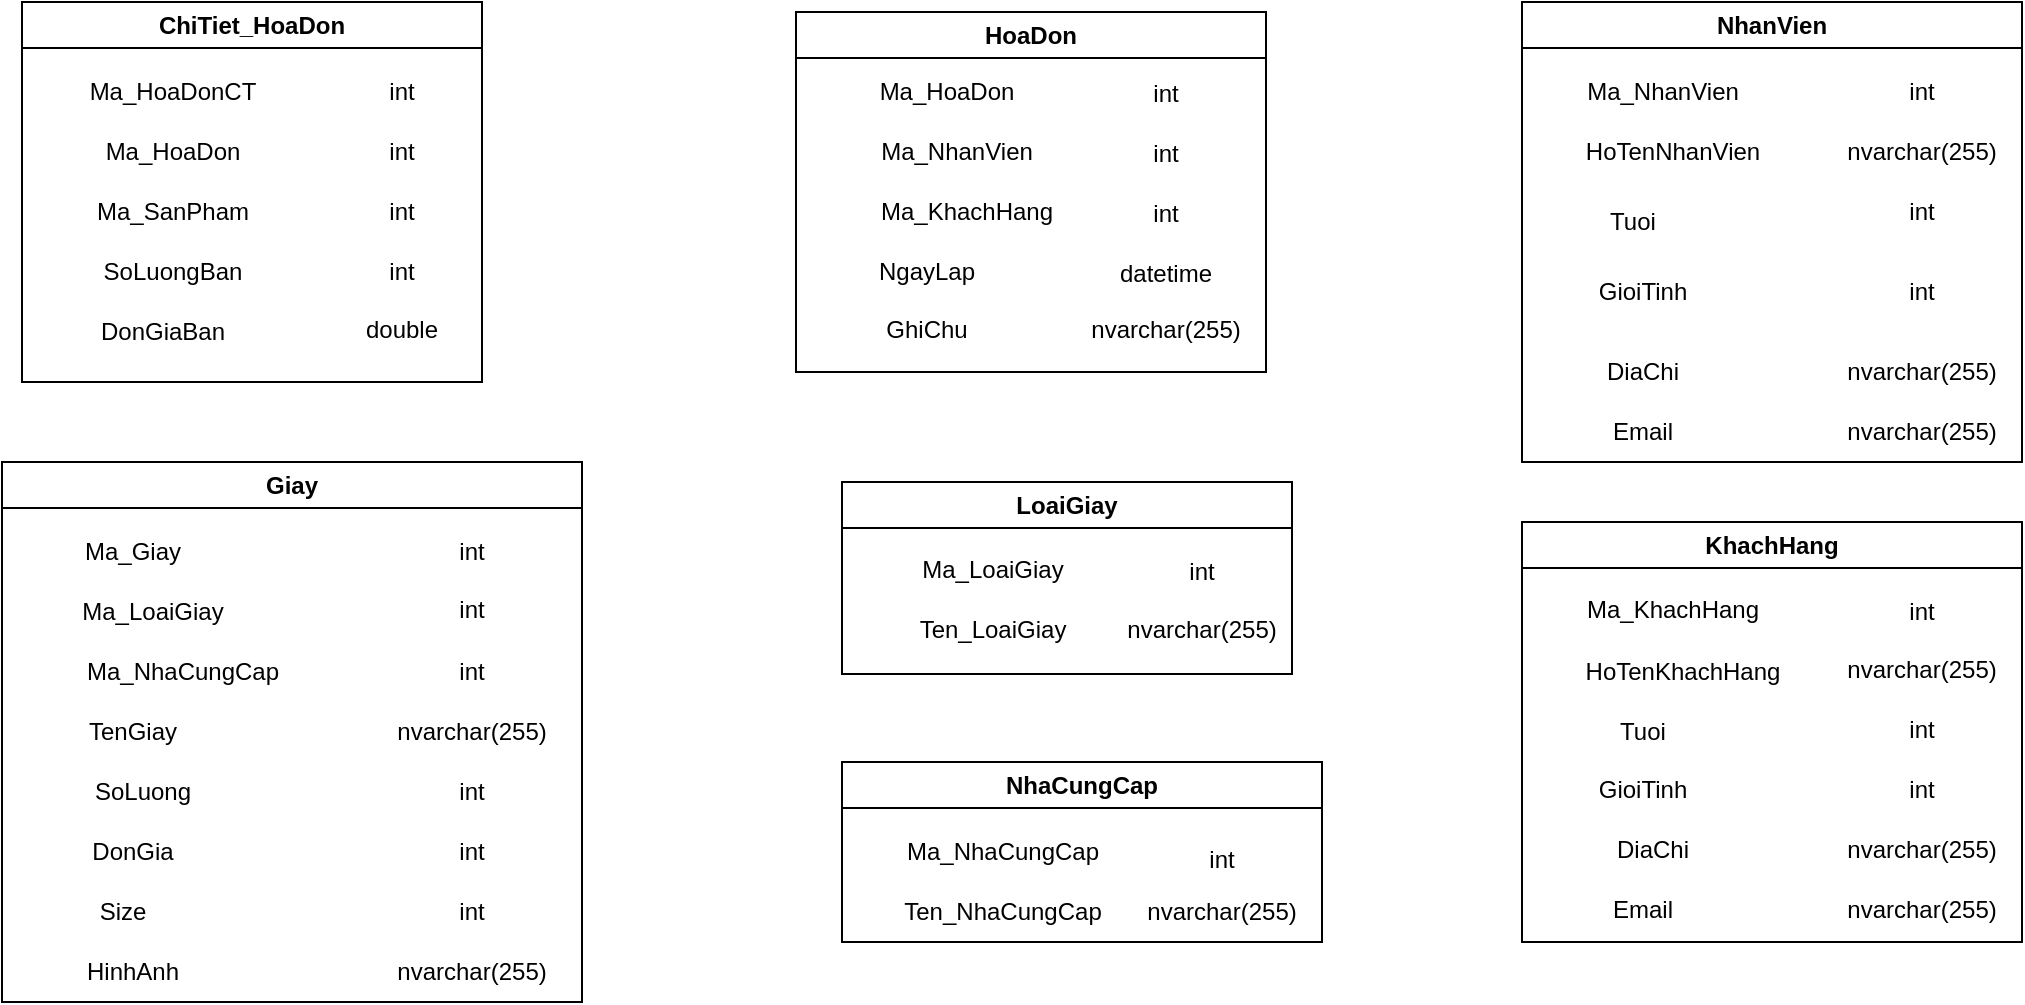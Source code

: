 <mxfile version="24.4.4" type="device">
  <diagram name="Trang-1" id="lCZsk_O8l9YjOecR3Z1G">
    <mxGraphModel dx="1120" dy="506" grid="1" gridSize="10" guides="1" tooltips="1" connect="1" arrows="1" fold="1" page="1" pageScale="1" pageWidth="1169" pageHeight="827" math="0" shadow="0">
      <root>
        <mxCell id="0" />
        <mxCell id="1" parent="0" />
        <mxCell id="Q9QEauGawCDwBgFbKT4X-1" value="ChiTiet_HoaDon" style="swimlane;whiteSpace=wrap;html=1;" parent="1" vertex="1">
          <mxGeometry x="80" y="120" width="230" height="190" as="geometry" />
        </mxCell>
        <mxCell id="Q9QEauGawCDwBgFbKT4X-2" value="Ma_HoaDon" style="text;html=1;align=center;verticalAlign=middle;resizable=0;points=[];autosize=1;strokeColor=none;fillColor=none;" parent="Q9QEauGawCDwBgFbKT4X-1" vertex="1">
          <mxGeometry x="30" y="60" width="90" height="30" as="geometry" />
        </mxCell>
        <mxCell id="Q9QEauGawCDwBgFbKT4X-3" value="Ma_SanPham" style="text;html=1;align=center;verticalAlign=middle;resizable=0;points=[];autosize=1;strokeColor=none;fillColor=none;" parent="Q9QEauGawCDwBgFbKT4X-1" vertex="1">
          <mxGeometry x="25" y="90" width="100" height="30" as="geometry" />
        </mxCell>
        <mxCell id="Q9QEauGawCDwBgFbKT4X-4" value="SoLuongBan" style="text;html=1;align=center;verticalAlign=middle;resizable=0;points=[];autosize=1;strokeColor=none;fillColor=none;" parent="Q9QEauGawCDwBgFbKT4X-1" vertex="1">
          <mxGeometry x="30" y="120" width="90" height="30" as="geometry" />
        </mxCell>
        <mxCell id="Q9QEauGawCDwBgFbKT4X-5" value="DonGiaBan" style="text;html=1;align=center;verticalAlign=middle;resizable=0;points=[];autosize=1;strokeColor=none;fillColor=none;" parent="Q9QEauGawCDwBgFbKT4X-1" vertex="1">
          <mxGeometry x="25" y="150" width="90" height="30" as="geometry" />
        </mxCell>
        <mxCell id="Q9QEauGawCDwBgFbKT4X-11" value="Ma_HoaDonCT" style="text;html=1;align=center;verticalAlign=middle;resizable=0;points=[];autosize=1;strokeColor=none;fillColor=none;" parent="Q9QEauGawCDwBgFbKT4X-1" vertex="1">
          <mxGeometry x="20" y="30" width="110" height="30" as="geometry" />
        </mxCell>
        <mxCell id="uWPdGj5rHNpV1zjHpdd7-28" value="int" style="text;html=1;align=center;verticalAlign=middle;whiteSpace=wrap;rounded=0;" parent="Q9QEauGawCDwBgFbKT4X-1" vertex="1">
          <mxGeometry x="160" y="30" width="60" height="30" as="geometry" />
        </mxCell>
        <mxCell id="uWPdGj5rHNpV1zjHpdd7-29" value="int" style="text;html=1;align=center;verticalAlign=middle;whiteSpace=wrap;rounded=0;" parent="Q9QEauGawCDwBgFbKT4X-1" vertex="1">
          <mxGeometry x="160" y="60" width="60" height="30" as="geometry" />
        </mxCell>
        <mxCell id="uWPdGj5rHNpV1zjHpdd7-30" value="int" style="text;html=1;align=center;verticalAlign=middle;whiteSpace=wrap;rounded=0;" parent="Q9QEauGawCDwBgFbKT4X-1" vertex="1">
          <mxGeometry x="160" y="90" width="60" height="30" as="geometry" />
        </mxCell>
        <mxCell id="uWPdGj5rHNpV1zjHpdd7-31" value="int" style="text;html=1;align=center;verticalAlign=middle;whiteSpace=wrap;rounded=0;" parent="Q9QEauGawCDwBgFbKT4X-1" vertex="1">
          <mxGeometry x="160" y="120" width="60" height="30" as="geometry" />
        </mxCell>
        <mxCell id="uWPdGj5rHNpV1zjHpdd7-32" value="double" style="text;html=1;align=center;verticalAlign=middle;whiteSpace=wrap;rounded=0;" parent="Q9QEauGawCDwBgFbKT4X-1" vertex="1">
          <mxGeometry x="160" y="149" width="60" height="30" as="geometry" />
        </mxCell>
        <mxCell id="Q9QEauGawCDwBgFbKT4X-6" value="HoaDon" style="swimlane;whiteSpace=wrap;html=1;" parent="1" vertex="1">
          <mxGeometry x="467" y="125" width="235" height="180" as="geometry" />
        </mxCell>
        <mxCell id="Q9QEauGawCDwBgFbKT4X-7" value="Ma_HoaDon" style="text;html=1;align=center;verticalAlign=middle;resizable=0;points=[];autosize=1;strokeColor=none;fillColor=none;" parent="Q9QEauGawCDwBgFbKT4X-6" vertex="1">
          <mxGeometry x="30" y="25" width="90" height="30" as="geometry" />
        </mxCell>
        <mxCell id="Q9QEauGawCDwBgFbKT4X-8" value="Ma_NhanVien" style="text;html=1;align=center;verticalAlign=middle;resizable=0;points=[];autosize=1;strokeColor=none;fillColor=none;" parent="Q9QEauGawCDwBgFbKT4X-6" vertex="1">
          <mxGeometry x="30" y="55" width="100" height="30" as="geometry" />
        </mxCell>
        <mxCell id="Q9QEauGawCDwBgFbKT4X-9" value="NgayLap" style="text;html=1;align=center;verticalAlign=middle;resizable=0;points=[];autosize=1;strokeColor=none;fillColor=none;" parent="Q9QEauGawCDwBgFbKT4X-6" vertex="1">
          <mxGeometry x="30" y="115" width="70" height="30" as="geometry" />
        </mxCell>
        <mxCell id="Q9QEauGawCDwBgFbKT4X-12" value="Ma_KhachHang" style="text;html=1;align=center;verticalAlign=middle;resizable=0;points=[];autosize=1;strokeColor=none;fillColor=none;" parent="Q9QEauGawCDwBgFbKT4X-6" vertex="1">
          <mxGeometry x="30" y="85" width="110" height="30" as="geometry" />
        </mxCell>
        <mxCell id="uWPdGj5rHNpV1zjHpdd7-22" value="GhiChu" style="text;html=1;align=center;verticalAlign=middle;resizable=0;points=[];autosize=1;strokeColor=none;fillColor=none;" parent="Q9QEauGawCDwBgFbKT4X-6" vertex="1">
          <mxGeometry x="35" y="144" width="60" height="30" as="geometry" />
        </mxCell>
        <mxCell id="uWPdGj5rHNpV1zjHpdd7-47" value="datetime" style="text;html=1;align=center;verticalAlign=middle;whiteSpace=wrap;rounded=0;" parent="Q9QEauGawCDwBgFbKT4X-6" vertex="1">
          <mxGeometry x="155" y="115.5" width="60" height="30" as="geometry" />
        </mxCell>
        <mxCell id="uWPdGj5rHNpV1zjHpdd7-48" value="int" style="text;html=1;align=center;verticalAlign=middle;whiteSpace=wrap;rounded=0;" parent="Q9QEauGawCDwBgFbKT4X-6" vertex="1">
          <mxGeometry x="155" y="85.5" width="60" height="30" as="geometry" />
        </mxCell>
        <mxCell id="uWPdGj5rHNpV1zjHpdd7-49" value="int" style="text;html=1;align=center;verticalAlign=middle;whiteSpace=wrap;rounded=0;" parent="Q9QEauGawCDwBgFbKT4X-6" vertex="1">
          <mxGeometry x="155" y="55.5" width="60" height="30" as="geometry" />
        </mxCell>
        <mxCell id="uWPdGj5rHNpV1zjHpdd7-50" value="int" style="text;html=1;align=center;verticalAlign=middle;whiteSpace=wrap;rounded=0;" parent="Q9QEauGawCDwBgFbKT4X-6" vertex="1">
          <mxGeometry x="155" y="25.5" width="60" height="30" as="geometry" />
        </mxCell>
        <mxCell id="uWPdGj5rHNpV1zjHpdd7-51" value="nvarchar(255)" style="text;html=1;align=center;verticalAlign=middle;whiteSpace=wrap;rounded=0;" parent="Q9QEauGawCDwBgFbKT4X-6" vertex="1">
          <mxGeometry x="155" y="144" width="60" height="30" as="geometry" />
        </mxCell>
        <mxCell id="-cG7zTSQfQ2jk9e7DxUJ-1" value="NhanVien" style="swimlane;whiteSpace=wrap;html=1;" parent="1" vertex="1">
          <mxGeometry x="830" y="120" width="250" height="230" as="geometry" />
        </mxCell>
        <mxCell id="-cG7zTSQfQ2jk9e7DxUJ-3" value="Ma_NhanVien" style="text;html=1;align=center;verticalAlign=middle;resizable=0;points=[];autosize=1;strokeColor=none;fillColor=none;" parent="-cG7zTSQfQ2jk9e7DxUJ-1" vertex="1">
          <mxGeometry x="20" y="30" width="100" height="30" as="geometry" />
        </mxCell>
        <mxCell id="-cG7zTSQfQ2jk9e7DxUJ-4" value="Tuoi" style="text;html=1;align=center;verticalAlign=middle;resizable=0;points=[];autosize=1;strokeColor=none;fillColor=none;" parent="-cG7zTSQfQ2jk9e7DxUJ-1" vertex="1">
          <mxGeometry x="30" y="95" width="50" height="30" as="geometry" />
        </mxCell>
        <mxCell id="-cG7zTSQfQ2jk9e7DxUJ-5" value="GioiTinh" style="text;html=1;align=center;verticalAlign=middle;resizable=0;points=[];autosize=1;strokeColor=none;fillColor=none;" parent="-cG7zTSQfQ2jk9e7DxUJ-1" vertex="1">
          <mxGeometry x="25" y="130" width="70" height="30" as="geometry" />
        </mxCell>
        <mxCell id="-cG7zTSQfQ2jk9e7DxUJ-6" value="HoTenNhanVien" style="text;html=1;align=center;verticalAlign=middle;resizable=0;points=[];autosize=1;strokeColor=none;fillColor=none;" parent="-cG7zTSQfQ2jk9e7DxUJ-1" vertex="1">
          <mxGeometry x="20" y="60" width="110" height="30" as="geometry" />
        </mxCell>
        <mxCell id="-cG7zTSQfQ2jk9e7DxUJ-7" value="DiaChi" style="text;html=1;align=center;verticalAlign=middle;resizable=0;points=[];autosize=1;strokeColor=none;fillColor=none;" parent="-cG7zTSQfQ2jk9e7DxUJ-1" vertex="1">
          <mxGeometry x="30" y="170" width="60" height="30" as="geometry" />
        </mxCell>
        <mxCell id="uWPdGj5rHNpV1zjHpdd7-26" value="int" style="text;html=1;align=center;verticalAlign=middle;whiteSpace=wrap;rounded=0;" parent="-cG7zTSQfQ2jk9e7DxUJ-1" vertex="1">
          <mxGeometry x="170" y="130" width="60" height="30" as="geometry" />
        </mxCell>
        <mxCell id="uWPdGj5rHNpV1zjHpdd7-23" value="int" style="text;html=1;align=center;verticalAlign=middle;whiteSpace=wrap;rounded=0;" parent="-cG7zTSQfQ2jk9e7DxUJ-1" vertex="1">
          <mxGeometry x="170" y="90" width="60" height="30" as="geometry" />
        </mxCell>
        <mxCell id="uWPdGj5rHNpV1zjHpdd7-27" value="int" style="text;html=1;align=center;verticalAlign=middle;whiteSpace=wrap;rounded=0;" parent="-cG7zTSQfQ2jk9e7DxUJ-1" vertex="1">
          <mxGeometry x="170" y="30" width="60" height="30" as="geometry" />
        </mxCell>
        <mxCell id="uWPdGj5rHNpV1zjHpdd7-33" value="Email" style="text;html=1;align=center;verticalAlign=middle;resizable=0;points=[];autosize=1;strokeColor=none;fillColor=none;" parent="-cG7zTSQfQ2jk9e7DxUJ-1" vertex="1">
          <mxGeometry x="35" y="200" width="50" height="30" as="geometry" />
        </mxCell>
        <mxCell id="uWPdGj5rHNpV1zjHpdd7-36" value="nvarchar(255)" style="text;html=1;align=center;verticalAlign=middle;whiteSpace=wrap;rounded=0;" parent="-cG7zTSQfQ2jk9e7DxUJ-1" vertex="1">
          <mxGeometry x="170" y="200" width="60" height="30" as="geometry" />
        </mxCell>
        <mxCell id="uWPdGj5rHNpV1zjHpdd7-35" value="nvarchar(255)" style="text;html=1;align=center;verticalAlign=middle;whiteSpace=wrap;rounded=0;" parent="-cG7zTSQfQ2jk9e7DxUJ-1" vertex="1">
          <mxGeometry x="170" y="60" width="60" height="30" as="geometry" />
        </mxCell>
        <mxCell id="uWPdGj5rHNpV1zjHpdd7-44" value="nvarchar(255)" style="text;html=1;align=center;verticalAlign=middle;whiteSpace=wrap;rounded=0;" parent="-cG7zTSQfQ2jk9e7DxUJ-1" vertex="1">
          <mxGeometry x="170" y="170" width="60" height="30" as="geometry" />
        </mxCell>
        <mxCell id="-cG7zTSQfQ2jk9e7DxUJ-8" value="KhachHang" style="swimlane;whiteSpace=wrap;html=1;startSize=23;" parent="1" vertex="1">
          <mxGeometry x="830" y="380" width="250" height="210" as="geometry" />
        </mxCell>
        <mxCell id="-cG7zTSQfQ2jk9e7DxUJ-9" value="Ma_KhachHang" style="text;html=1;align=center;verticalAlign=middle;resizable=0;points=[];autosize=1;strokeColor=none;fillColor=none;" parent="-cG7zTSQfQ2jk9e7DxUJ-8" vertex="1">
          <mxGeometry x="20" y="29" width="110" height="30" as="geometry" />
        </mxCell>
        <mxCell id="-cG7zTSQfQ2jk9e7DxUJ-10" value="Tuoi" style="text;html=1;align=center;verticalAlign=middle;resizable=0;points=[];autosize=1;strokeColor=none;fillColor=none;" parent="-cG7zTSQfQ2jk9e7DxUJ-8" vertex="1">
          <mxGeometry x="35" y="90" width="50" height="30" as="geometry" />
        </mxCell>
        <mxCell id="-cG7zTSQfQ2jk9e7DxUJ-11" value="GioiTinh" style="text;html=1;align=center;verticalAlign=middle;resizable=0;points=[];autosize=1;strokeColor=none;fillColor=none;" parent="-cG7zTSQfQ2jk9e7DxUJ-8" vertex="1">
          <mxGeometry x="25" y="119" width="70" height="30" as="geometry" />
        </mxCell>
        <mxCell id="-cG7zTSQfQ2jk9e7DxUJ-12" value="HoTenKhachHang" style="text;html=1;align=center;verticalAlign=middle;resizable=0;points=[];autosize=1;strokeColor=none;fillColor=none;" parent="-cG7zTSQfQ2jk9e7DxUJ-8" vertex="1">
          <mxGeometry x="20" y="60" width="120" height="30" as="geometry" />
        </mxCell>
        <mxCell id="-cG7zTSQfQ2jk9e7DxUJ-13" value="DiaChi" style="text;html=1;align=center;verticalAlign=middle;resizable=0;points=[];autosize=1;strokeColor=none;fillColor=none;" parent="-cG7zTSQfQ2jk9e7DxUJ-8" vertex="1">
          <mxGeometry x="35" y="149" width="60" height="30" as="geometry" />
        </mxCell>
        <mxCell id="uWPdGj5rHNpV1zjHpdd7-37" value="Email" style="text;html=1;align=center;verticalAlign=middle;resizable=0;points=[];autosize=1;strokeColor=none;fillColor=none;" parent="-cG7zTSQfQ2jk9e7DxUJ-8" vertex="1">
          <mxGeometry x="35" y="179" width="50" height="30" as="geometry" />
        </mxCell>
        <mxCell id="uWPdGj5rHNpV1zjHpdd7-38" value="nvarchar(255)" style="text;html=1;align=center;verticalAlign=middle;whiteSpace=wrap;rounded=0;" parent="-cG7zTSQfQ2jk9e7DxUJ-8" vertex="1">
          <mxGeometry x="170" y="179" width="60" height="30" as="geometry" />
        </mxCell>
        <mxCell id="uWPdGj5rHNpV1zjHpdd7-39" value="nvarchar(255)" style="text;html=1;align=center;verticalAlign=middle;whiteSpace=wrap;rounded=0;" parent="-cG7zTSQfQ2jk9e7DxUJ-8" vertex="1">
          <mxGeometry x="170" y="149" width="60" height="30" as="geometry" />
        </mxCell>
        <mxCell id="uWPdGj5rHNpV1zjHpdd7-40" value="int" style="text;html=1;align=center;verticalAlign=middle;whiteSpace=wrap;rounded=0;" parent="-cG7zTSQfQ2jk9e7DxUJ-8" vertex="1">
          <mxGeometry x="170" y="119" width="60" height="30" as="geometry" />
        </mxCell>
        <mxCell id="uWPdGj5rHNpV1zjHpdd7-41" value="int" style="text;html=1;align=center;verticalAlign=middle;whiteSpace=wrap;rounded=0;" parent="-cG7zTSQfQ2jk9e7DxUJ-8" vertex="1">
          <mxGeometry x="170" y="89" width="60" height="30" as="geometry" />
        </mxCell>
        <mxCell id="uWPdGj5rHNpV1zjHpdd7-43" value="int" style="text;html=1;align=center;verticalAlign=middle;whiteSpace=wrap;rounded=0;" parent="-cG7zTSQfQ2jk9e7DxUJ-8" vertex="1">
          <mxGeometry x="170" y="30" width="60" height="30" as="geometry" />
        </mxCell>
        <mxCell id="uWPdGj5rHNpV1zjHpdd7-45" value="nvarchar(255)" style="text;html=1;align=center;verticalAlign=middle;whiteSpace=wrap;rounded=0;" parent="-cG7zTSQfQ2jk9e7DxUJ-8" vertex="1">
          <mxGeometry x="170" y="59" width="60" height="30" as="geometry" />
        </mxCell>
        <mxCell id="X4egemg7v1HUqdGZEaCi-1" value="Giay" style="swimlane;whiteSpace=wrap;html=1;startSize=23;" parent="1" vertex="1">
          <mxGeometry x="70" y="350" width="290" height="270" as="geometry" />
        </mxCell>
        <mxCell id="X4egemg7v1HUqdGZEaCi-2" value="Ma_LoaiGiay" style="text;html=1;align=center;verticalAlign=middle;resizable=0;points=[];autosize=1;strokeColor=none;fillColor=none;" parent="X4egemg7v1HUqdGZEaCi-1" vertex="1">
          <mxGeometry x="30" y="60" width="90" height="30" as="geometry" />
        </mxCell>
        <mxCell id="X4egemg7v1HUqdGZEaCi-3" value="Ma_NhaCungCap" style="text;html=1;align=center;verticalAlign=middle;resizable=0;points=[];autosize=1;strokeColor=none;fillColor=none;" parent="X4egemg7v1HUqdGZEaCi-1" vertex="1">
          <mxGeometry x="30" y="90" width="120" height="30" as="geometry" />
        </mxCell>
        <mxCell id="X4egemg7v1HUqdGZEaCi-4" value="SoLuong" style="text;html=1;align=center;verticalAlign=middle;resizable=0;points=[];autosize=1;strokeColor=none;fillColor=none;" parent="X4egemg7v1HUqdGZEaCi-1" vertex="1">
          <mxGeometry x="35" y="150" width="70" height="30" as="geometry" />
        </mxCell>
        <mxCell id="X4egemg7v1HUqdGZEaCi-5" value="DonGia" style="text;html=1;align=center;verticalAlign=middle;resizable=0;points=[];autosize=1;strokeColor=none;fillColor=none;" parent="X4egemg7v1HUqdGZEaCi-1" vertex="1">
          <mxGeometry x="35" y="180" width="60" height="30" as="geometry" />
        </mxCell>
        <mxCell id="X4egemg7v1HUqdGZEaCi-6" value="Ma_Giay" style="text;html=1;align=center;verticalAlign=middle;resizable=0;points=[];autosize=1;strokeColor=none;fillColor=none;" parent="X4egemg7v1HUqdGZEaCi-1" vertex="1">
          <mxGeometry x="30" y="30" width="70" height="30" as="geometry" />
        </mxCell>
        <mxCell id="uWPdGj5rHNpV1zjHpdd7-1" value="TenGiay" style="text;html=1;align=center;verticalAlign=middle;resizable=0;points=[];autosize=1;strokeColor=none;fillColor=none;" parent="X4egemg7v1HUqdGZEaCi-1" vertex="1">
          <mxGeometry x="30" y="120" width="70" height="30" as="geometry" />
        </mxCell>
        <mxCell id="uWPdGj5rHNpV1zjHpdd7-2" value="HinhAnh" style="text;html=1;align=center;verticalAlign=middle;resizable=0;points=[];autosize=1;strokeColor=none;fillColor=none;" parent="X4egemg7v1HUqdGZEaCi-1" vertex="1">
          <mxGeometry x="30" y="240" width="70" height="30" as="geometry" />
        </mxCell>
        <mxCell id="uWPdGj5rHNpV1zjHpdd7-4" value="Size" style="text;html=1;align=center;verticalAlign=middle;resizable=0;points=[];autosize=1;strokeColor=none;fillColor=none;" parent="X4egemg7v1HUqdGZEaCi-1" vertex="1">
          <mxGeometry x="35" y="210" width="50" height="30" as="geometry" />
        </mxCell>
        <mxCell id="uWPdGj5rHNpV1zjHpdd7-7" value="int" style="text;html=1;align=center;verticalAlign=middle;whiteSpace=wrap;rounded=0;" parent="X4egemg7v1HUqdGZEaCi-1" vertex="1">
          <mxGeometry x="205" y="30" width="60" height="30" as="geometry" />
        </mxCell>
        <mxCell id="uWPdGj5rHNpV1zjHpdd7-8" value="int" style="text;html=1;align=center;verticalAlign=middle;whiteSpace=wrap;rounded=0;" parent="X4egemg7v1HUqdGZEaCi-1" vertex="1">
          <mxGeometry x="205" y="59" width="60" height="30" as="geometry" />
        </mxCell>
        <mxCell id="uWPdGj5rHNpV1zjHpdd7-9" value="int" style="text;html=1;align=center;verticalAlign=middle;whiteSpace=wrap;rounded=0;" parent="X4egemg7v1HUqdGZEaCi-1" vertex="1">
          <mxGeometry x="205" y="90" width="60" height="30" as="geometry" />
        </mxCell>
        <mxCell id="uWPdGj5rHNpV1zjHpdd7-12" value="nvarchar(255)" style="text;html=1;align=center;verticalAlign=middle;whiteSpace=wrap;rounded=0;" parent="X4egemg7v1HUqdGZEaCi-1" vertex="1">
          <mxGeometry x="205" y="120" width="60" height="30" as="geometry" />
        </mxCell>
        <mxCell id="uWPdGj5rHNpV1zjHpdd7-11" value="int" style="text;html=1;align=center;verticalAlign=middle;whiteSpace=wrap;rounded=0;" parent="X4egemg7v1HUqdGZEaCi-1" vertex="1">
          <mxGeometry x="205" y="150" width="60" height="30" as="geometry" />
        </mxCell>
        <mxCell id="uWPdGj5rHNpV1zjHpdd7-10" value="int" style="text;html=1;align=center;verticalAlign=middle;whiteSpace=wrap;rounded=0;" parent="X4egemg7v1HUqdGZEaCi-1" vertex="1">
          <mxGeometry x="205" y="180" width="60" height="30" as="geometry" />
        </mxCell>
        <mxCell id="uWPdGj5rHNpV1zjHpdd7-13" value="int" style="text;html=1;align=center;verticalAlign=middle;whiteSpace=wrap;rounded=0;" parent="X4egemg7v1HUqdGZEaCi-1" vertex="1">
          <mxGeometry x="205" y="210" width="60" height="30" as="geometry" />
        </mxCell>
        <mxCell id="uWPdGj5rHNpV1zjHpdd7-19" value="nvarchar(255)" style="text;html=1;align=center;verticalAlign=middle;whiteSpace=wrap;rounded=0;" parent="X4egemg7v1HUqdGZEaCi-1" vertex="1">
          <mxGeometry x="205" y="240" width="60" height="30" as="geometry" />
        </mxCell>
        <mxCell id="X4egemg7v1HUqdGZEaCi-9" value="LoaiGiay" style="swimlane;whiteSpace=wrap;html=1;" parent="1" vertex="1">
          <mxGeometry x="490" y="360" width="225" height="96" as="geometry" />
        </mxCell>
        <mxCell id="X4egemg7v1HUqdGZEaCi-10" value="Ma_LoaiGiay" style="text;html=1;align=center;verticalAlign=middle;resizable=0;points=[];autosize=1;strokeColor=none;fillColor=none;" parent="X4egemg7v1HUqdGZEaCi-9" vertex="1">
          <mxGeometry x="30" y="29" width="90" height="30" as="geometry" />
        </mxCell>
        <mxCell id="cDI0Qqi4tEjafxwioe_t-9" value="Ten_LoaiGiay" style="text;html=1;align=center;verticalAlign=middle;resizable=0;points=[];autosize=1;strokeColor=none;fillColor=none;" parent="X4egemg7v1HUqdGZEaCi-9" vertex="1">
          <mxGeometry x="25" y="59" width="100" height="30" as="geometry" />
        </mxCell>
        <mxCell id="uWPdGj5rHNpV1zjHpdd7-15" value="int" style="text;html=1;align=center;verticalAlign=middle;whiteSpace=wrap;rounded=0;" parent="X4egemg7v1HUqdGZEaCi-9" vertex="1">
          <mxGeometry x="150" y="30" width="60" height="30" as="geometry" />
        </mxCell>
        <mxCell id="uWPdGj5rHNpV1zjHpdd7-16" value="nvarchar(255)" style="text;html=1;align=center;verticalAlign=middle;whiteSpace=wrap;rounded=0;" parent="X4egemg7v1HUqdGZEaCi-9" vertex="1">
          <mxGeometry x="150" y="59" width="60" height="30" as="geometry" />
        </mxCell>
        <mxCell id="X4egemg7v1HUqdGZEaCi-15" value="NhaCungCap" style="swimlane;whiteSpace=wrap;html=1;" parent="1" vertex="1">
          <mxGeometry x="490" y="500" width="240" height="90" as="geometry" />
        </mxCell>
        <mxCell id="X4egemg7v1HUqdGZEaCi-20" value="Ten_NhaCungCap" style="text;html=1;align=center;verticalAlign=middle;resizable=0;points=[];autosize=1;strokeColor=none;fillColor=none;" parent="X4egemg7v1HUqdGZEaCi-15" vertex="1">
          <mxGeometry x="20" y="60" width="120" height="30" as="geometry" />
        </mxCell>
        <mxCell id="X4egemg7v1HUqdGZEaCi-21" value="Ma_NhaCungCap" style="text;html=1;align=center;verticalAlign=middle;resizable=0;points=[];autosize=1;strokeColor=none;fillColor=none;" parent="X4egemg7v1HUqdGZEaCi-15" vertex="1">
          <mxGeometry x="20" y="30" width="120" height="30" as="geometry" />
        </mxCell>
        <mxCell id="uWPdGj5rHNpV1zjHpdd7-17" value="int" style="text;html=1;align=center;verticalAlign=middle;whiteSpace=wrap;rounded=0;" parent="X4egemg7v1HUqdGZEaCi-15" vertex="1">
          <mxGeometry x="160" y="34" width="60" height="30" as="geometry" />
        </mxCell>
        <mxCell id="uWPdGj5rHNpV1zjHpdd7-18" value="nvarchar(255)" style="text;html=1;align=center;verticalAlign=middle;whiteSpace=wrap;rounded=0;" parent="X4egemg7v1HUqdGZEaCi-15" vertex="1">
          <mxGeometry x="160" y="60" width="60" height="30" as="geometry" />
        </mxCell>
      </root>
    </mxGraphModel>
  </diagram>
</mxfile>

